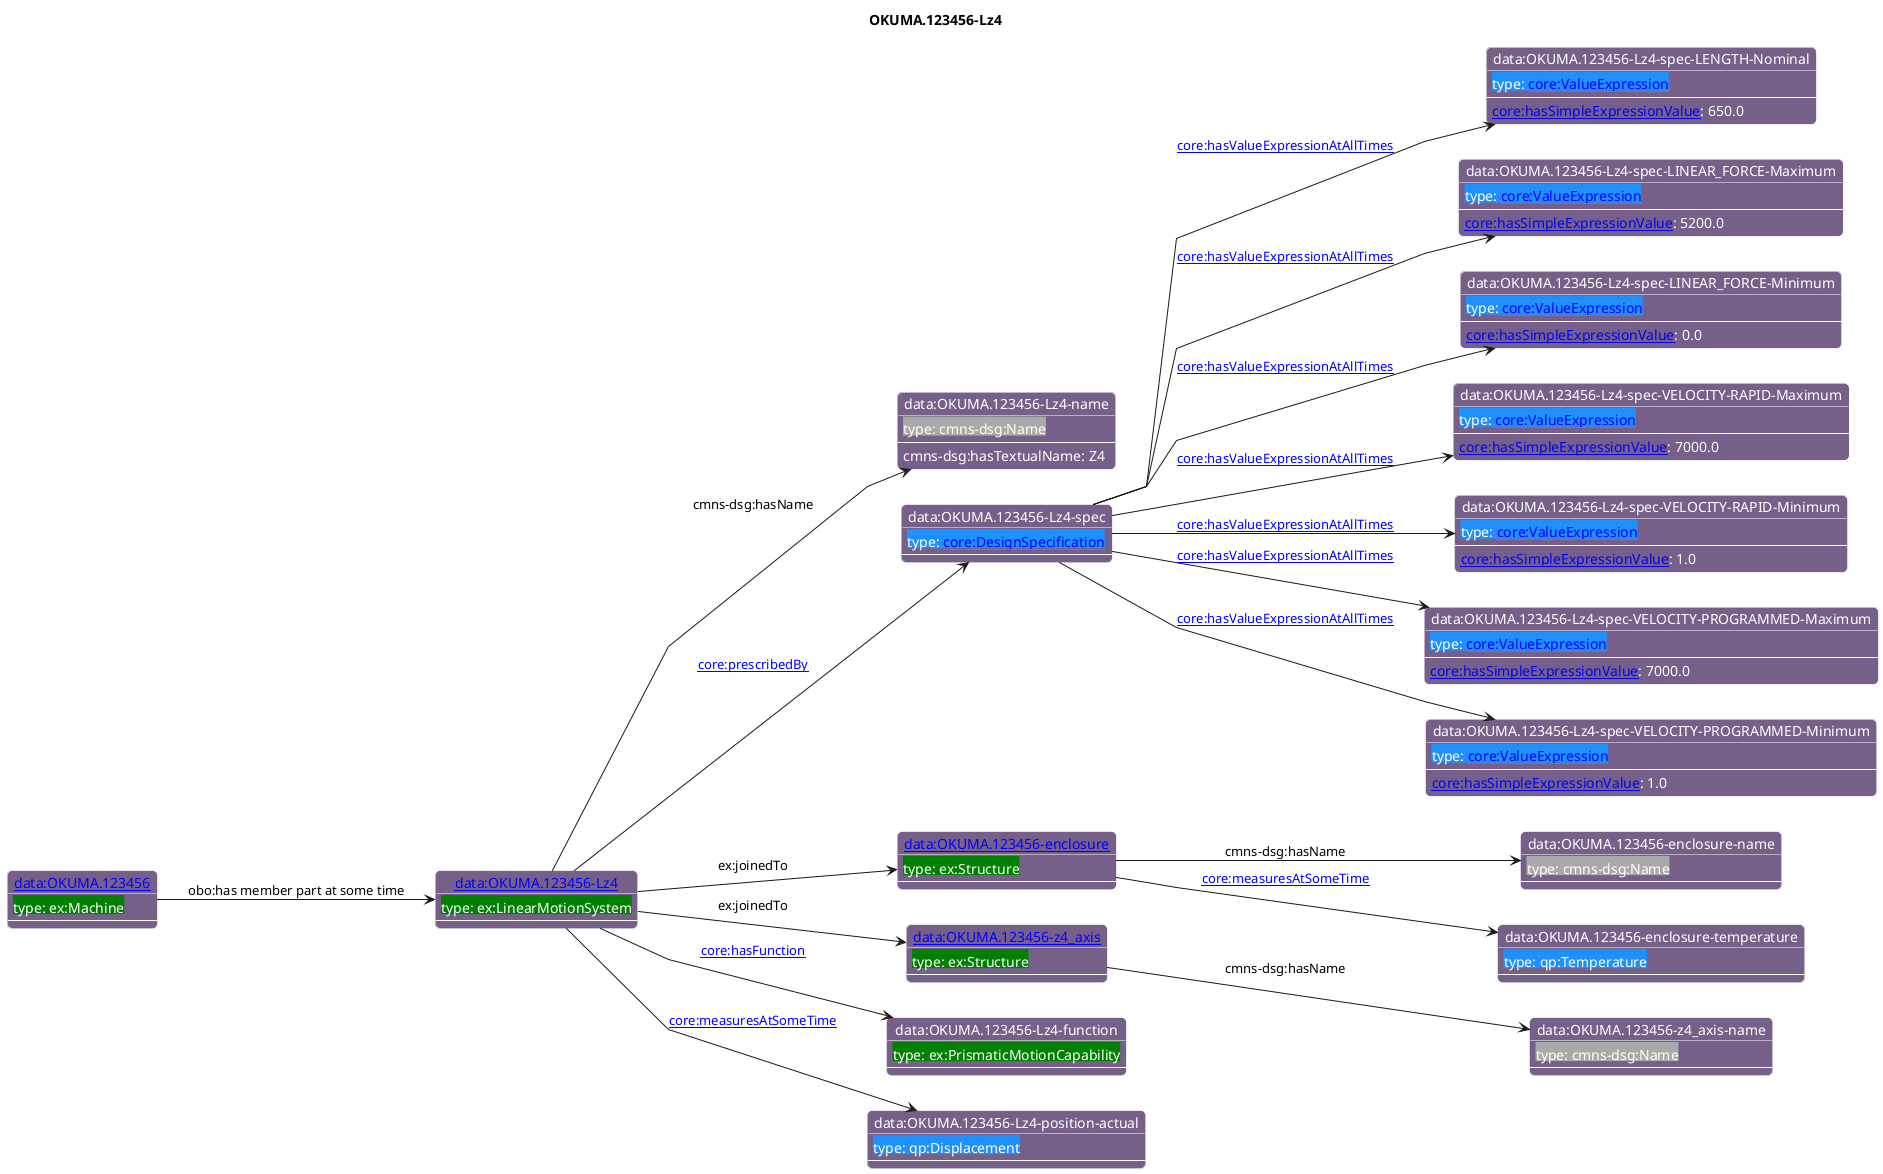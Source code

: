 @startuml
skinparam linetype polyline
left to right direction
title OKUMA.123456-Lz4

skinparam roundCorner 10

skinparam object {
  BackgroundColor 76608A
  fontColor White
  BorderColor White 
  FontName Helvetica   
}

skinparam class{
   BackgroundColor White
   fontColor black
   FontStyle bold
   FontName Helvetica
}

object "[[./OKUMA.123456-Lz4.html data:OKUMA.123456-Lz4]]" as o1 #76608A {
 <back:#Green>type: ex:LinearMotionSystem</back> 
---
 }
object "data:OKUMA.123456-Lz4-name" as o2 #76608A {
 <back:#DarkGrey>type: cmns-dsg:Name</back> 
---
 }
object "data:OKUMA.123456-Lz4-spec" as o3 #76608A {
 <back:#1E90FF>type: [[https://spec.industrialontologies.org/ontology/core/Core/DesignSpecification core:DesignSpecification]]</back> 
---
 }
object "data:OKUMA.123456-Lz4-spec-LENGTH-Nominal" as o4 #76608A {
 <back:#1E90FF>type: [[https://spec.industrialontologies.org/ontology/core/Core/ValueExpression core:ValueExpression]]</back> 
---
 }
object "data:OKUMA.123456-Lz4-spec-LINEAR_FORCE-Maximum" as o5 #76608A {
 <back:#1E90FF>type: [[https://spec.industrialontologies.org/ontology/core/Core/ValueExpression core:ValueExpression]]</back> 
---
 }
object "data:OKUMA.123456-Lz4-spec-LINEAR_FORCE-Minimum" as o6 #76608A {
 <back:#1E90FF>type: [[https://spec.industrialontologies.org/ontology/core/Core/ValueExpression core:ValueExpression]]</back> 
---
 }
object "data:OKUMA.123456-Lz4-spec-VELOCITY-RAPID-Maximum" as o7 #76608A {
 <back:#1E90FF>type: [[https://spec.industrialontologies.org/ontology/core/Core/ValueExpression core:ValueExpression]]</back> 
---
 }
object "data:OKUMA.123456-Lz4-spec-VELOCITY-RAPID-Minimum" as o8 #76608A {
 <back:#1E90FF>type: [[https://spec.industrialontologies.org/ontology/core/Core/ValueExpression core:ValueExpression]]</back> 
---
 }
object "data:OKUMA.123456-Lz4-spec-VELOCITY-PROGRAMMED-Maximum" as o9 #76608A {
 <back:#1E90FF>type: [[https://spec.industrialontologies.org/ontology/core/Core/ValueExpression core:ValueExpression]]</back> 
---
 }
object "data:OKUMA.123456-Lz4-spec-VELOCITY-PROGRAMMED-Minimum" as o10 #76608A {
 <back:#1E90FF>type: [[https://spec.industrialontologies.org/ontology/core/Core/ValueExpression core:ValueExpression]]</back> 
---
 }
object "[[./OKUMA.123456-enclosure.html data:OKUMA.123456-enclosure]]" as o11 #76608A {
 <back:#Green>type: ex:Structure</back> 
---
 }
object "data:OKUMA.123456-enclosure-name" as o12 #76608A {
 <back:#DarkGrey>type: cmns-dsg:Name</back> 
---
 }
object "data:OKUMA.123456-enclosure-temperature" as o13 #76608A {
 <back:#1E90FF>type: qp:Temperature</back> 
---
 }
object "[[./OKUMA.123456-z4_axis.html data:OKUMA.123456-z4_axis]]" as o14 #76608A {
 <back:#Green>type: ex:Structure</back> 
---
 }
object "data:OKUMA.123456-z4_axis-name" as o15 #76608A {
 <back:#DarkGrey>type: cmns-dsg:Name</back> 
---
 }
object "data:OKUMA.123456-Lz4-function" as o16 #76608A {
 <back:#Green>type: ex:PrismaticMotionCapability</back> 
---
 }
object "data:OKUMA.123456-Lz4-position-actual" as o17 #76608A {
 <back:#1E90FF>type: qp:Displacement</back> 
---
 }
object "[[./OKUMA.123456.html data:OKUMA.123456]]" as o18 #76608A {
 <back:#Green>type: ex:Machine</back> 
---
 }
o1 --> o2 : cmns-dsg:hasName
o2 : cmns-dsg:hasTextualName: Z4
o1 --> o3 : [[https://spec.industrialontologies.org/ontology/core/Core/prescribedBy core:prescribedBy]]
o3 --> o4 : [[https://spec.industrialontologies.org/ontology/core/Core/hasValueExpressionAtAllTimes core:hasValueExpressionAtAllTimes]]
o4 : [[https://spec.industrialontologies.org/ontology/core/Core/hasSimpleExpressionValue core:hasSimpleExpressionValue]]: 650.0
o3 --> o5 : [[https://spec.industrialontologies.org/ontology/core/Core/hasValueExpressionAtAllTimes core:hasValueExpressionAtAllTimes]]
o5 : [[https://spec.industrialontologies.org/ontology/core/Core/hasSimpleExpressionValue core:hasSimpleExpressionValue]]: 5200.0
o3 --> o6 : [[https://spec.industrialontologies.org/ontology/core/Core/hasValueExpressionAtAllTimes core:hasValueExpressionAtAllTimes]]
o6 : [[https://spec.industrialontologies.org/ontology/core/Core/hasSimpleExpressionValue core:hasSimpleExpressionValue]]: 0.0
o3 --> o7 : [[https://spec.industrialontologies.org/ontology/core/Core/hasValueExpressionAtAllTimes core:hasValueExpressionAtAllTimes]]
o7 : [[https://spec.industrialontologies.org/ontology/core/Core/hasSimpleExpressionValue core:hasSimpleExpressionValue]]: 7000.0
o3 --> o8 : [[https://spec.industrialontologies.org/ontology/core/Core/hasValueExpressionAtAllTimes core:hasValueExpressionAtAllTimes]]
o8 : [[https://spec.industrialontologies.org/ontology/core/Core/hasSimpleExpressionValue core:hasSimpleExpressionValue]]: 1.0
o3 --> o9 : [[https://spec.industrialontologies.org/ontology/core/Core/hasValueExpressionAtAllTimes core:hasValueExpressionAtAllTimes]]
o9 : [[https://spec.industrialontologies.org/ontology/core/Core/hasSimpleExpressionValue core:hasSimpleExpressionValue]]: 7000.0
o3 --> o10 : [[https://spec.industrialontologies.org/ontology/core/Core/hasValueExpressionAtAllTimes core:hasValueExpressionAtAllTimes]]
o10 : [[https://spec.industrialontologies.org/ontology/core/Core/hasSimpleExpressionValue core:hasSimpleExpressionValue]]: 1.0
o1 --> o11 : ex:joinedTo
o11 --> o12 : cmns-dsg:hasName
o11 --> o13 : [[https://spec.industrialontologies.org/ontology/core/Core/measuresAtSomeTime core:measuresAtSomeTime]]
o1 --> o14 : ex:joinedTo
o14 --> o15 : cmns-dsg:hasName
o1 --> o16 : [[https://spec.industrialontologies.org/ontology/core/Core/hasFunction core:hasFunction]]
o1 --> o17 : [[https://spec.industrialontologies.org/ontology/core/Core/measuresAtSomeTime core:measuresAtSomeTime]]
o18 --> o1 : obo:has member part at some time
@enduml

